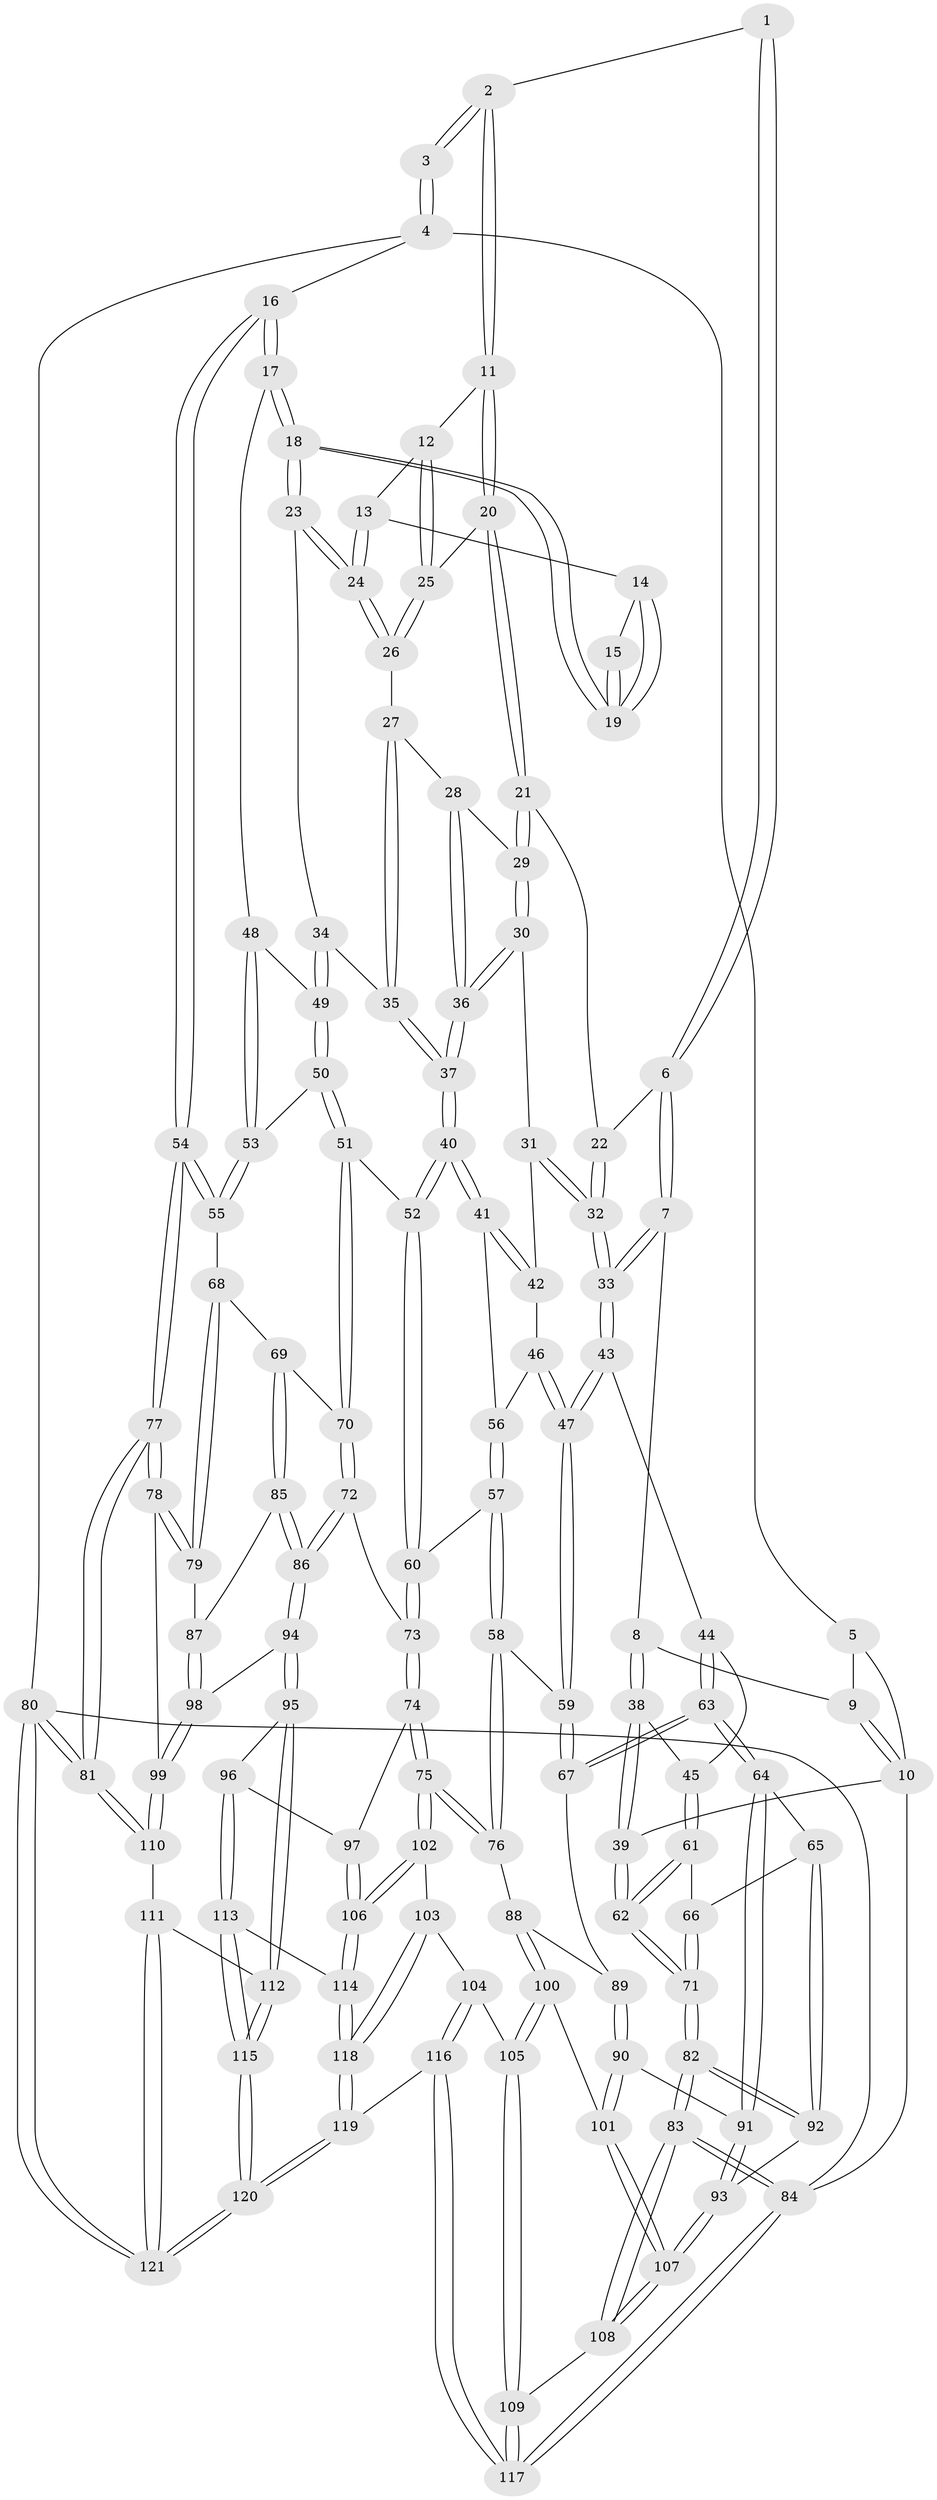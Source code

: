 // coarse degree distribution, {3: 0.13333333333333333, 4: 0.25, 5: 0.48333333333333334, 6: 0.08333333333333333, 7: 0.016666666666666666, 8: 0.03333333333333333}
// Generated by graph-tools (version 1.1) at 2025/04/03/04/25 22:04:54]
// undirected, 121 vertices, 299 edges
graph export_dot {
graph [start="1"]
  node [color=gray90,style=filled];
  1 [pos="+0.25104840324241123+0"];
  2 [pos="+0.6243843573795357+0"];
  3 [pos="+0.835362830417059+0"];
  4 [pos="+1+0"];
  5 [pos="+0.19991413735452893+0"];
  6 [pos="+0.2425930872589163+0.07514450676294028"];
  7 [pos="+0.1970147390696293+0.1851525201881394"];
  8 [pos="+0.15271633176593208+0.18964391535740735"];
  9 [pos="+0.0324104453980624+0.07168733211333864"];
  10 [pos="+0+0"];
  11 [pos="+0.6096170291562675+0"];
  12 [pos="+0.7457721099478346+0.12920630515324788"];
  13 [pos="+0.76394123151798+0.12923888301354283"];
  14 [pos="+0.7863565543671823+0.10565830512731154"];
  15 [pos="+0.8027650305081377+0.0676960290360362"];
  16 [pos="+1+0.2561116444455575"];
  17 [pos="+0.9405720281078208+0.26711040499461075"];
  18 [pos="+0.9011882599258991+0.2610374671891361"];
  19 [pos="+0.8785531718430136+0.22282498503132747"];
  20 [pos="+0.5739521682364948+0.06822848446954487"];
  21 [pos="+0.5461490304451373+0.11493607875005185"];
  22 [pos="+0.4869406835175506+0.13221893653655725"];
  23 [pos="+0.8838189724800452+0.26108935992287163"];
  24 [pos="+0.8556590003915057+0.2512367413060129"];
  25 [pos="+0.7126422239202969+0.18365981967395464"];
  26 [pos="+0.7281931296678362+0.23014401070137858"];
  27 [pos="+0.7000966064893924+0.24816179901675303"];
  28 [pos="+0.6999841940175455+0.2482042457237902"];
  29 [pos="+0.5694912587676817+0.21504181117963264"];
  30 [pos="+0.5565070140724593+0.2643212759651008"];
  31 [pos="+0.4872459033535895+0.3041748412786418"];
  32 [pos="+0.37000516481411594+0.2992324218392442"];
  33 [pos="+0.2848207759939855+0.3334470102758985"];
  34 [pos="+0.7454260968424513+0.3625541918647182"];
  35 [pos="+0.7392114654191807+0.363497043867122"];
  36 [pos="+0.6328508656256074+0.3739488396541042"];
  37 [pos="+0.6389691695544937+0.40544954818434803"];
  38 [pos="+0+0.25331061696500135"];
  39 [pos="+0+0.2896759500255366"];
  40 [pos="+0.6355308274203393+0.4154927610826872"];
  41 [pos="+0.5864769850325102+0.4089544509254527"];
  42 [pos="+0.5066218972867021+0.3609698971036913"];
  43 [pos="+0.28414596880268983+0.3473493115234666"];
  44 [pos="+0.25543534057613676+0.3787632318785312"];
  45 [pos="+0.1294982442564463+0.44010468078313797"];
  46 [pos="+0.46461387881214183+0.42462919991221154"];
  47 [pos="+0.37722017378375916+0.44711578720638545"];
  48 [pos="+0.827752888888764+0.4099005616408222"];
  49 [pos="+0.7746475084395681+0.40594514598372494"];
  50 [pos="+0.7619594818663017+0.5053193698907734"];
  51 [pos="+0.7276037803077972+0.5139784147225276"];
  52 [pos="+0.639552485794454+0.44017788130277336"];
  53 [pos="+0.8102514461523125+0.5052474149211271"];
  54 [pos="+1+0.4406851415939046"];
  55 [pos="+0.8575542062306322+0.5245584556110756"];
  56 [pos="+0.49977350220529587+0.4321231139337645"];
  57 [pos="+0.5413052228135803+0.5405297856225305"];
  58 [pos="+0.4710917494978834+0.5619999215069752"];
  59 [pos="+0.39399976170938544+0.4970620532691892"];
  60 [pos="+0.5531559172797862+0.5392987959990851"];
  61 [pos="+0.1015927617682964+0.4659727049573539"];
  62 [pos="+0+0.461948119384737"];
  63 [pos="+0.2264782404514912+0.6027314383161034"];
  64 [pos="+0.21657604949201+0.6107550799589577"];
  65 [pos="+0.14386249315851676+0.6101235996369737"];
  66 [pos="+0.11435604377947699+0.5342383188731707"];
  67 [pos="+0.31406454972282194+0.6016028606315467"];
  68 [pos="+0.8510334753357917+0.5682080464782266"];
  69 [pos="+0.790154757985754+0.6221749207302322"];
  70 [pos="+0.7191208549548745+0.5558542725514217"];
  71 [pos="+0+0.6349065270545279"];
  72 [pos="+0.6676387161422515+0.6359604107860788"];
  73 [pos="+0.629612175385617+0.6403167561519174"];
  74 [pos="+0.5782159844881406+0.7012535091272839"];
  75 [pos="+0.5004150386365896+0.7127012477636575"];
  76 [pos="+0.45451409909573354+0.6760995024437628"];
  77 [pos="+1+0.6997399272723567"];
  78 [pos="+1+0.7123870165496796"];
  79 [pos="+0.8793537186195881+0.6654441065840048"];
  80 [pos="+1+1"];
  81 [pos="+1+0.75614332291917"];
  82 [pos="+0+0.7634419939883348"];
  83 [pos="+0+0.8395193035460797"];
  84 [pos="+0+1"];
  85 [pos="+0.7903398080069324+0.6249056777436545"];
  86 [pos="+0.7279281449378919+0.697382633573147"];
  87 [pos="+0.8462863333952573+0.6750557003088089"];
  88 [pos="+0.4289034127527255+0.6824650986766948"];
  89 [pos="+0.33313704325119053+0.6265384468866064"];
  90 [pos="+0.29640010688048996+0.7348447550072345"];
  91 [pos="+0.2389724140415987+0.6946336559837246"];
  92 [pos="+0.05920158032633074+0.6838340962238965"];
  93 [pos="+0.1783379711261359+0.7560782818371585"];
  94 [pos="+0.7553946073926584+0.7583032217589902"];
  95 [pos="+0.7334269553127948+0.7863321068574558"];
  96 [pos="+0.7033713975535332+0.801930240780611"];
  97 [pos="+0.5869191322262717+0.7141824407550647"];
  98 [pos="+0.7602213462703846+0.7577413979979846"];
  99 [pos="+0.8636765462472313+0.7973128077937077"];
  100 [pos="+0.34150280650685344+0.7659818958374357"];
  101 [pos="+0.3049458544590331+0.7463049752149826"];
  102 [pos="+0.4924020451504173+0.8476765458397922"];
  103 [pos="+0.44605687136194705+0.8732203909549986"];
  104 [pos="+0.43174795731360577+0.8740988445537899"];
  105 [pos="+0.3621773468031715+0.8627410794998693"];
  106 [pos="+0.5962720368020714+0.8794910980539932"];
  107 [pos="+0.1918372246792529+0.8239313375813566"];
  108 [pos="+0.1829983897358487+0.8666405911307968"];
  109 [pos="+0.2561494916893814+0.9472745246081964"];
  110 [pos="+0.8667085795121963+0.857667120133173"];
  111 [pos="+0.8648455961238346+0.9231245967644734"];
  112 [pos="+0.8071032988833524+0.9147007332704472"];
  113 [pos="+0.6358513142732342+0.8851202425986445"];
  114 [pos="+0.6136545033828679+0.8897251373970771"];
  115 [pos="+0.7242494812256591+0.9569140231346528"];
  116 [pos="+0.37017171433573975+1"];
  117 [pos="+0.2312356409183777+1"];
  118 [pos="+0.5376596687083033+1"];
  119 [pos="+0.5299178739585+1"];
  120 [pos="+0.736845492157169+1"];
  121 [pos="+1+1"];
  1 -- 2;
  1 -- 6;
  1 -- 6;
  2 -- 3;
  2 -- 3;
  2 -- 11;
  2 -- 11;
  3 -- 4;
  3 -- 4;
  4 -- 5;
  4 -- 16;
  4 -- 80;
  5 -- 9;
  5 -- 10;
  6 -- 7;
  6 -- 7;
  6 -- 22;
  7 -- 8;
  7 -- 33;
  7 -- 33;
  8 -- 9;
  8 -- 38;
  8 -- 38;
  9 -- 10;
  9 -- 10;
  10 -- 39;
  10 -- 84;
  11 -- 12;
  11 -- 20;
  11 -- 20;
  12 -- 13;
  12 -- 25;
  12 -- 25;
  13 -- 14;
  13 -- 24;
  13 -- 24;
  14 -- 15;
  14 -- 19;
  14 -- 19;
  15 -- 19;
  15 -- 19;
  16 -- 17;
  16 -- 17;
  16 -- 54;
  16 -- 54;
  17 -- 18;
  17 -- 18;
  17 -- 48;
  18 -- 19;
  18 -- 19;
  18 -- 23;
  18 -- 23;
  20 -- 21;
  20 -- 21;
  20 -- 25;
  21 -- 22;
  21 -- 29;
  21 -- 29;
  22 -- 32;
  22 -- 32;
  23 -- 24;
  23 -- 24;
  23 -- 34;
  24 -- 26;
  24 -- 26;
  25 -- 26;
  25 -- 26;
  26 -- 27;
  27 -- 28;
  27 -- 35;
  27 -- 35;
  28 -- 29;
  28 -- 36;
  28 -- 36;
  29 -- 30;
  29 -- 30;
  30 -- 31;
  30 -- 36;
  30 -- 36;
  31 -- 32;
  31 -- 32;
  31 -- 42;
  32 -- 33;
  32 -- 33;
  33 -- 43;
  33 -- 43;
  34 -- 35;
  34 -- 49;
  34 -- 49;
  35 -- 37;
  35 -- 37;
  36 -- 37;
  36 -- 37;
  37 -- 40;
  37 -- 40;
  38 -- 39;
  38 -- 39;
  38 -- 45;
  39 -- 62;
  39 -- 62;
  40 -- 41;
  40 -- 41;
  40 -- 52;
  40 -- 52;
  41 -- 42;
  41 -- 42;
  41 -- 56;
  42 -- 46;
  43 -- 44;
  43 -- 47;
  43 -- 47;
  44 -- 45;
  44 -- 63;
  44 -- 63;
  45 -- 61;
  45 -- 61;
  46 -- 47;
  46 -- 47;
  46 -- 56;
  47 -- 59;
  47 -- 59;
  48 -- 49;
  48 -- 53;
  48 -- 53;
  49 -- 50;
  49 -- 50;
  50 -- 51;
  50 -- 51;
  50 -- 53;
  51 -- 52;
  51 -- 70;
  51 -- 70;
  52 -- 60;
  52 -- 60;
  53 -- 55;
  53 -- 55;
  54 -- 55;
  54 -- 55;
  54 -- 77;
  54 -- 77;
  55 -- 68;
  56 -- 57;
  56 -- 57;
  57 -- 58;
  57 -- 58;
  57 -- 60;
  58 -- 59;
  58 -- 76;
  58 -- 76;
  59 -- 67;
  59 -- 67;
  60 -- 73;
  60 -- 73;
  61 -- 62;
  61 -- 62;
  61 -- 66;
  62 -- 71;
  62 -- 71;
  63 -- 64;
  63 -- 64;
  63 -- 67;
  63 -- 67;
  64 -- 65;
  64 -- 91;
  64 -- 91;
  65 -- 66;
  65 -- 92;
  65 -- 92;
  66 -- 71;
  66 -- 71;
  67 -- 89;
  68 -- 69;
  68 -- 79;
  68 -- 79;
  69 -- 70;
  69 -- 85;
  69 -- 85;
  70 -- 72;
  70 -- 72;
  71 -- 82;
  71 -- 82;
  72 -- 73;
  72 -- 86;
  72 -- 86;
  73 -- 74;
  73 -- 74;
  74 -- 75;
  74 -- 75;
  74 -- 97;
  75 -- 76;
  75 -- 76;
  75 -- 102;
  75 -- 102;
  76 -- 88;
  77 -- 78;
  77 -- 78;
  77 -- 81;
  77 -- 81;
  78 -- 79;
  78 -- 79;
  78 -- 99;
  79 -- 87;
  80 -- 81;
  80 -- 81;
  80 -- 121;
  80 -- 121;
  80 -- 84;
  81 -- 110;
  81 -- 110;
  82 -- 83;
  82 -- 83;
  82 -- 92;
  82 -- 92;
  83 -- 84;
  83 -- 84;
  83 -- 108;
  83 -- 108;
  84 -- 117;
  84 -- 117;
  85 -- 86;
  85 -- 86;
  85 -- 87;
  86 -- 94;
  86 -- 94;
  87 -- 98;
  87 -- 98;
  88 -- 89;
  88 -- 100;
  88 -- 100;
  89 -- 90;
  89 -- 90;
  90 -- 91;
  90 -- 101;
  90 -- 101;
  91 -- 93;
  91 -- 93;
  92 -- 93;
  93 -- 107;
  93 -- 107;
  94 -- 95;
  94 -- 95;
  94 -- 98;
  95 -- 96;
  95 -- 112;
  95 -- 112;
  96 -- 97;
  96 -- 113;
  96 -- 113;
  97 -- 106;
  97 -- 106;
  98 -- 99;
  98 -- 99;
  99 -- 110;
  99 -- 110;
  100 -- 101;
  100 -- 105;
  100 -- 105;
  101 -- 107;
  101 -- 107;
  102 -- 103;
  102 -- 106;
  102 -- 106;
  103 -- 104;
  103 -- 118;
  103 -- 118;
  104 -- 105;
  104 -- 116;
  104 -- 116;
  105 -- 109;
  105 -- 109;
  106 -- 114;
  106 -- 114;
  107 -- 108;
  107 -- 108;
  108 -- 109;
  109 -- 117;
  109 -- 117;
  110 -- 111;
  111 -- 112;
  111 -- 121;
  111 -- 121;
  112 -- 115;
  112 -- 115;
  113 -- 114;
  113 -- 115;
  113 -- 115;
  114 -- 118;
  114 -- 118;
  115 -- 120;
  115 -- 120;
  116 -- 117;
  116 -- 117;
  116 -- 119;
  118 -- 119;
  118 -- 119;
  119 -- 120;
  119 -- 120;
  120 -- 121;
  120 -- 121;
}
